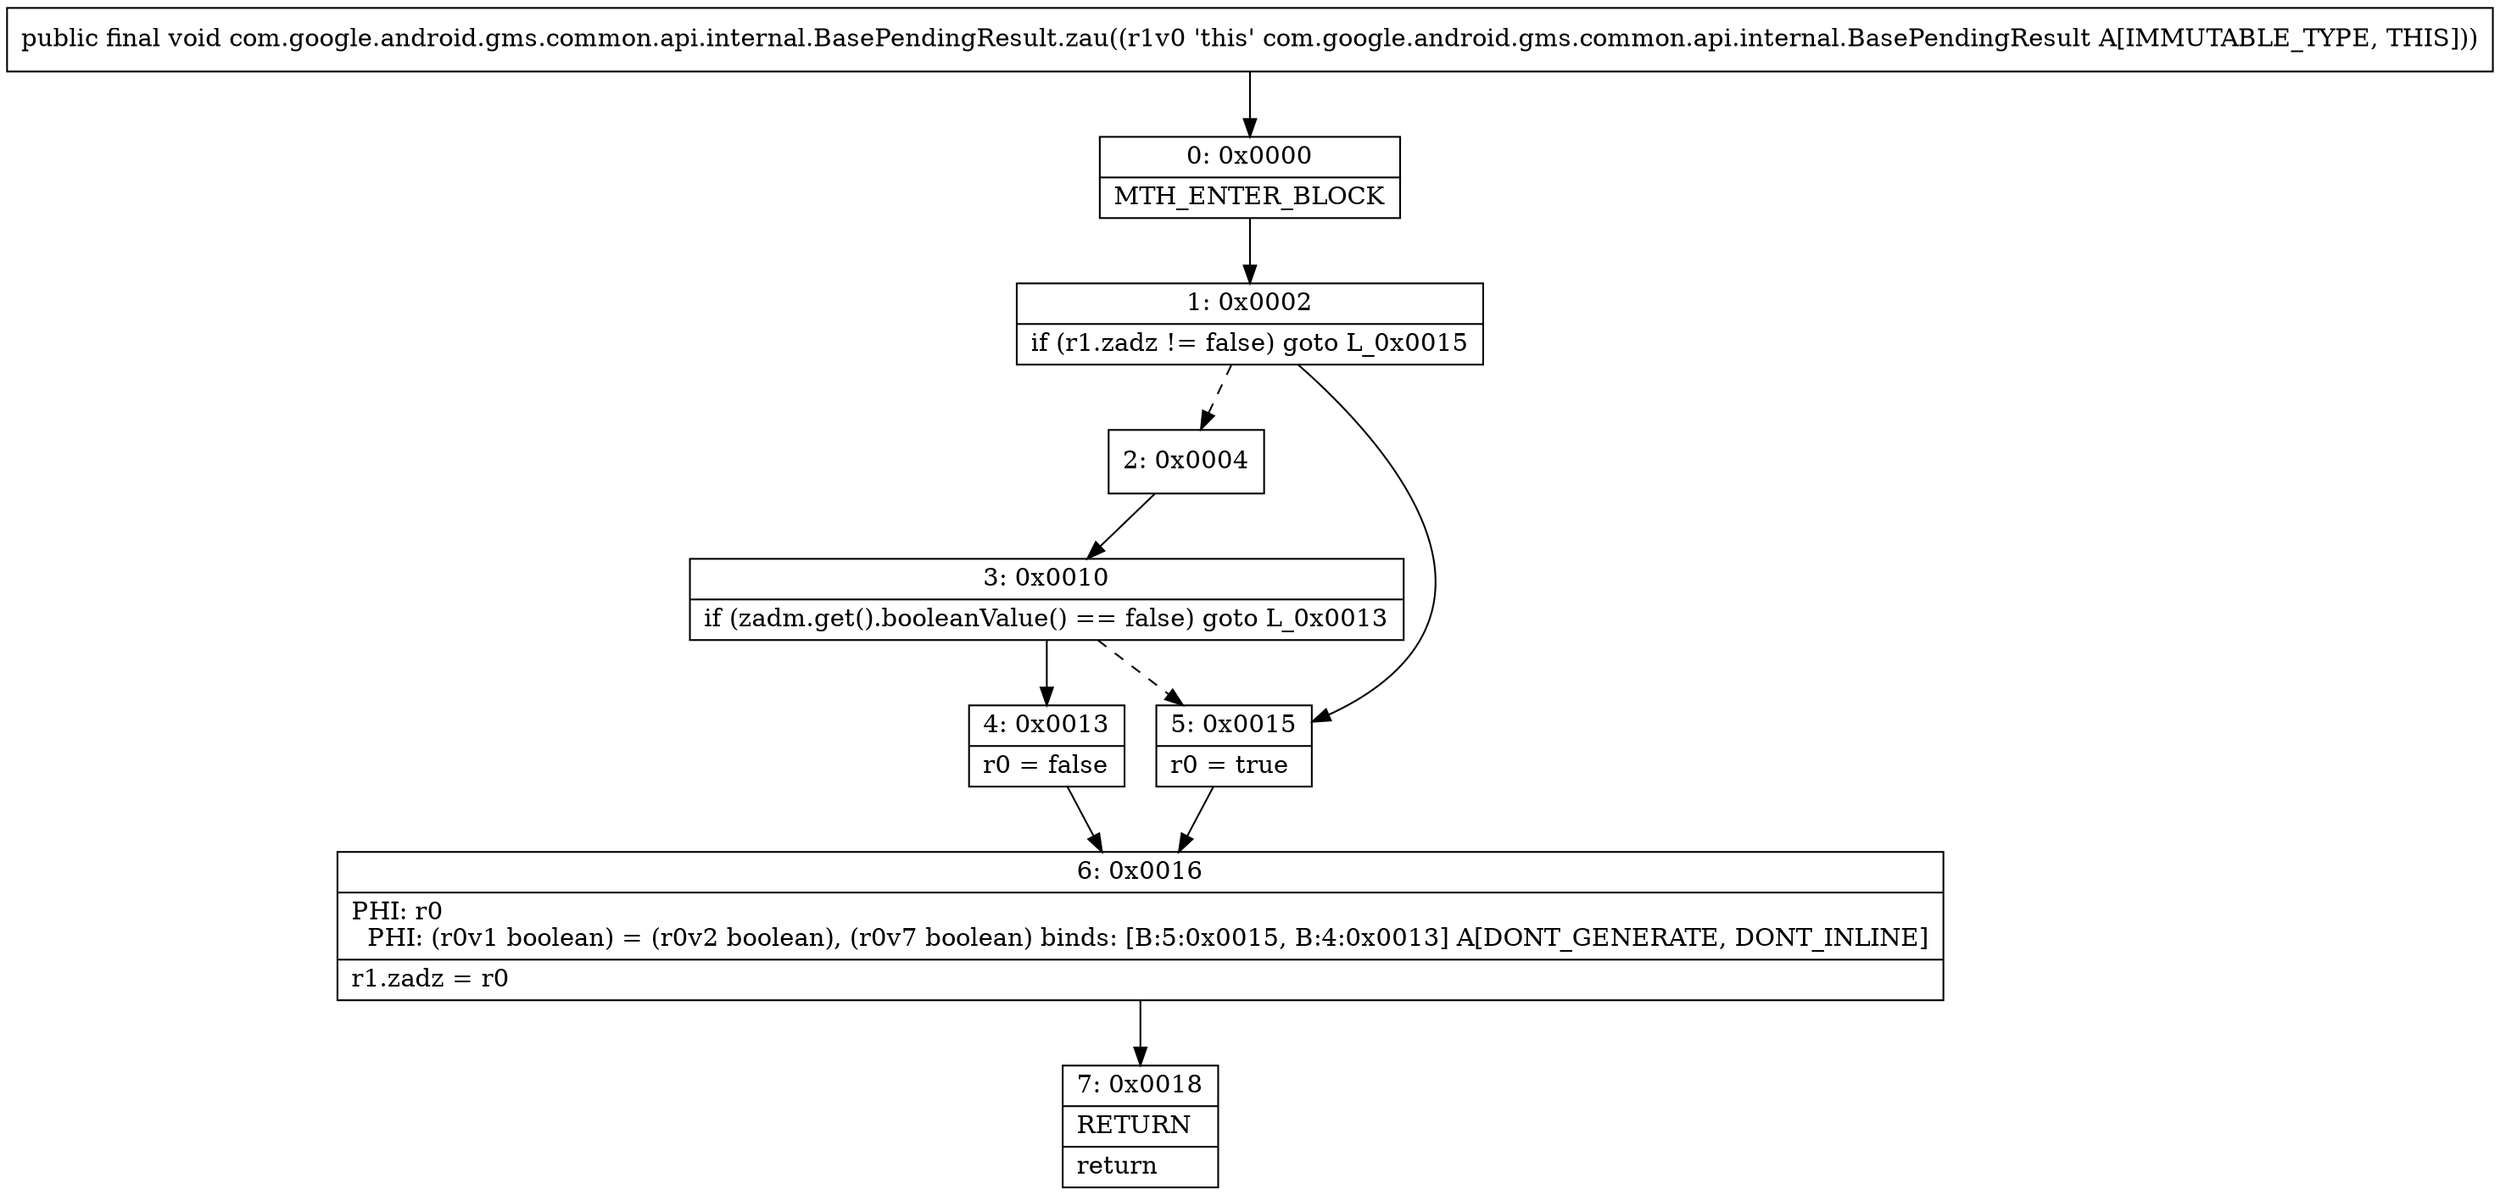 digraph "CFG forcom.google.android.gms.common.api.internal.BasePendingResult.zau()V" {
Node_0 [shape=record,label="{0\:\ 0x0000|MTH_ENTER_BLOCK\l}"];
Node_1 [shape=record,label="{1\:\ 0x0002|if (r1.zadz != false) goto L_0x0015\l}"];
Node_2 [shape=record,label="{2\:\ 0x0004}"];
Node_3 [shape=record,label="{3\:\ 0x0010|if (zadm.get().booleanValue() == false) goto L_0x0013\l}"];
Node_4 [shape=record,label="{4\:\ 0x0013|r0 = false\l}"];
Node_5 [shape=record,label="{5\:\ 0x0015|r0 = true\l}"];
Node_6 [shape=record,label="{6\:\ 0x0016|PHI: r0 \l  PHI: (r0v1 boolean) = (r0v2 boolean), (r0v7 boolean) binds: [B:5:0x0015, B:4:0x0013] A[DONT_GENERATE, DONT_INLINE]\l|r1.zadz = r0\l}"];
Node_7 [shape=record,label="{7\:\ 0x0018|RETURN\l|return\l}"];
MethodNode[shape=record,label="{public final void com.google.android.gms.common.api.internal.BasePendingResult.zau((r1v0 'this' com.google.android.gms.common.api.internal.BasePendingResult A[IMMUTABLE_TYPE, THIS])) }"];
MethodNode -> Node_0;
Node_0 -> Node_1;
Node_1 -> Node_2[style=dashed];
Node_1 -> Node_5;
Node_2 -> Node_3;
Node_3 -> Node_4;
Node_3 -> Node_5[style=dashed];
Node_4 -> Node_6;
Node_5 -> Node_6;
Node_6 -> Node_7;
}

